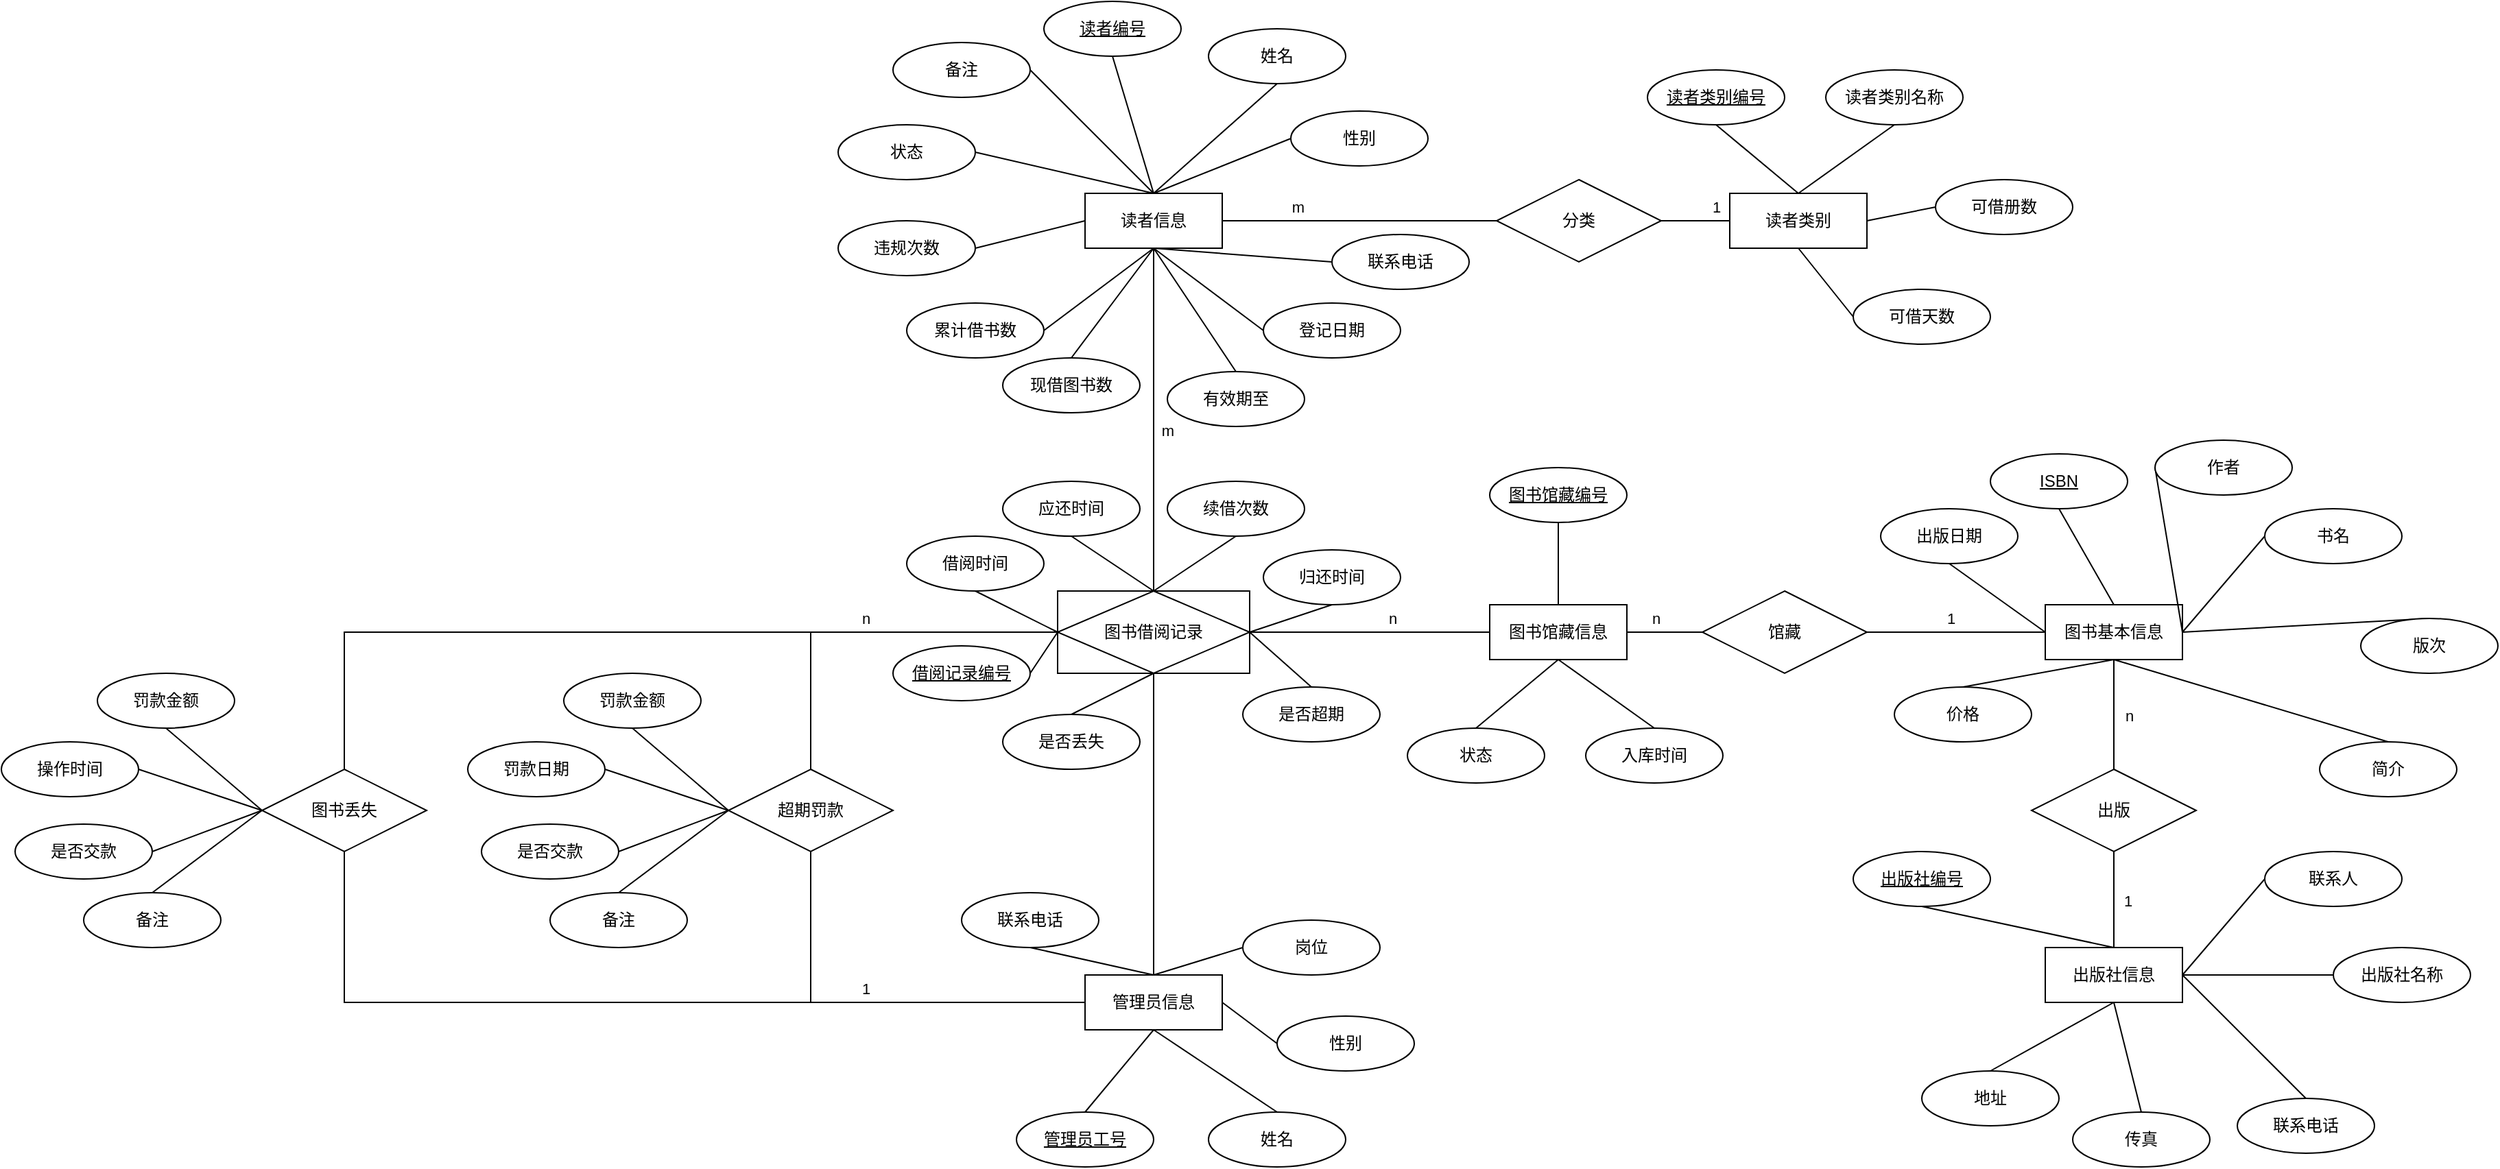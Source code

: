 <mxfile version="22.0.8" type="github">
  <diagram id="R2lEEEUBdFMjLlhIrx00" name="Page-1">
    <mxGraphModel dx="3081" dy="1190" grid="1" gridSize="10" guides="1" tooltips="1" connect="1" arrows="1" fold="1" page="1" pageScale="1" pageWidth="850" pageHeight="1100" math="0" shadow="0" extFonts="Permanent Marker^https://fonts.googleapis.com/css?family=Permanent+Marker">
      <root>
        <mxCell id="0" />
        <mxCell id="1" parent="0" />
        <mxCell id="UUBswNinvHV-n9F3zUPU-14" style="edgeStyle=orthogonalEdgeStyle;rounded=0;orthogonalLoop=1;jettySize=auto;html=1;exitX=0.5;exitY=1;exitDx=0;exitDy=0;entryX=0.5;entryY=0;entryDx=0;entryDy=0;endArrow=none;endFill=0;" parent="1" source="UUBswNinvHV-n9F3zUPU-1" target="_ayOVga4STQOzdCGKLwu-71" edge="1">
          <mxGeometry relative="1" as="geometry">
            <mxPoint x="360" y="380" as="targetPoint" />
          </mxGeometry>
        </mxCell>
        <mxCell id="LdCYIj-ge-eZn4DgKzoR-4" value="m" style="edgeLabel;html=1;align=center;verticalAlign=middle;resizable=0;points=[];" vertex="1" connectable="0" parent="UUBswNinvHV-n9F3zUPU-14">
          <mxGeometry x="0.064" relative="1" as="geometry">
            <mxPoint x="10" as="offset" />
          </mxGeometry>
        </mxCell>
        <mxCell id="UUBswNinvHV-n9F3zUPU-20" style="edgeStyle=orthogonalEdgeStyle;rounded=0;orthogonalLoop=1;jettySize=auto;html=1;exitX=1;exitY=0.5;exitDx=0;exitDy=0;entryX=0;entryY=0.5;entryDx=0;entryDy=0;endArrow=none;endFill=0;" parent="1" source="UUBswNinvHV-n9F3zUPU-1" target="UUBswNinvHV-n9F3zUPU-10" edge="1">
          <mxGeometry relative="1" as="geometry" />
        </mxCell>
        <mxCell id="v0DrafONalcWk9p2pyet-10" value="m" style="edgeLabel;html=1;align=center;verticalAlign=middle;resizable=0;points=[];" parent="UUBswNinvHV-n9F3zUPU-20" vertex="1" connectable="0">
          <mxGeometry x="-0.369" y="-1" relative="1" as="geometry">
            <mxPoint x="-8" y="-11" as="offset" />
          </mxGeometry>
        </mxCell>
        <mxCell id="UUBswNinvHV-n9F3zUPU-1" value="读者信息" style="whiteSpace=wrap;html=1;align=center;" parent="1" vertex="1">
          <mxGeometry x="310" y="270" width="100" height="40" as="geometry" />
        </mxCell>
        <mxCell id="UUBswNinvHV-n9F3zUPU-2" value="读者类别" style="whiteSpace=wrap;html=1;align=center;" parent="1" vertex="1">
          <mxGeometry x="780" y="270" width="100" height="40" as="geometry" />
        </mxCell>
        <mxCell id="UUBswNinvHV-n9F3zUPU-4" value="图书基本信息" style="whiteSpace=wrap;html=1;align=center;" parent="1" vertex="1">
          <mxGeometry x="1010" y="570" width="100" height="40" as="geometry" />
        </mxCell>
        <mxCell id="_ayOVga4STQOzdCGKLwu-93" style="edgeStyle=orthogonalEdgeStyle;rounded=0;orthogonalLoop=1;jettySize=auto;html=1;exitX=0;exitY=0.5;exitDx=0;exitDy=0;entryX=0.5;entryY=1;entryDx=0;entryDy=0;endArrow=none;endFill=0;" parent="1" source="UUBswNinvHV-n9F3zUPU-5" target="_ayOVga4STQOzdCGKLwu-83" edge="1">
          <mxGeometry relative="1" as="geometry" />
        </mxCell>
        <mxCell id="UUBswNinvHV-n9F3zUPU-5" value="管理员信息" style="whiteSpace=wrap;html=1;align=center;" parent="1" vertex="1">
          <mxGeometry x="310" y="840" width="100" height="40" as="geometry" />
        </mxCell>
        <mxCell id="UUBswNinvHV-n9F3zUPU-21" style="edgeStyle=orthogonalEdgeStyle;rounded=0;orthogonalLoop=1;jettySize=auto;html=1;exitX=1;exitY=0.5;exitDx=0;exitDy=0;entryX=0;entryY=0.5;entryDx=0;entryDy=0;endArrow=none;endFill=0;" parent="1" source="UUBswNinvHV-n9F3zUPU-10" target="UUBswNinvHV-n9F3zUPU-2" edge="1">
          <mxGeometry relative="1" as="geometry" />
        </mxCell>
        <mxCell id="v0DrafONalcWk9p2pyet-9" value="1" style="edgeLabel;html=1;align=center;verticalAlign=middle;resizable=0;points=[];" parent="UUBswNinvHV-n9F3zUPU-21" vertex="1" connectable="0">
          <mxGeometry x="-0.152" y="-2" relative="1" as="geometry">
            <mxPoint x="19" y="-12" as="offset" />
          </mxGeometry>
        </mxCell>
        <mxCell id="UUBswNinvHV-n9F3zUPU-10" value="分类" style="shape=rhombus;perimeter=rhombusPerimeter;whiteSpace=wrap;html=1;align=center;" parent="1" vertex="1">
          <mxGeometry x="610" y="260" width="120" height="60" as="geometry" />
        </mxCell>
        <mxCell id="_ayOVga4STQOzdCGKLwu-78" style="edgeStyle=orthogonalEdgeStyle;rounded=0;orthogonalLoop=1;jettySize=auto;html=1;exitX=0.5;exitY=1;exitDx=0;exitDy=0;entryX=0;entryY=0.5;entryDx=0;entryDy=0;endArrow=none;endFill=0;" parent="1" source="UUBswNinvHV-n9F3zUPU-11" target="UUBswNinvHV-n9F3zUPU-5" edge="1">
          <mxGeometry relative="1" as="geometry" />
        </mxCell>
        <mxCell id="LdCYIj-ge-eZn4DgKzoR-1" value="1" style="edgeLabel;html=1;align=center;verticalAlign=middle;resizable=0;points=[];" vertex="1" connectable="0" parent="_ayOVga4STQOzdCGKLwu-78">
          <mxGeometry x="0.901" y="2" relative="1" as="geometry">
            <mxPoint x="-145" y="-8" as="offset" />
          </mxGeometry>
        </mxCell>
        <mxCell id="UUBswNinvHV-n9F3zUPU-11" value="超期罚款" style="shape=rhombus;perimeter=rhombusPerimeter;whiteSpace=wrap;html=1;align=center;" parent="1" vertex="1">
          <mxGeometry x="50" y="690" width="120" height="60" as="geometry" />
        </mxCell>
        <mxCell id="v0DrafONalcWk9p2pyet-30" style="rounded=0;orthogonalLoop=1;jettySize=auto;html=1;exitX=0.5;exitY=1;exitDx=0;exitDy=0;entryX=0.5;entryY=0;entryDx=0;entryDy=0;endArrow=none;endFill=0;" parent="1" source="v0DrafONalcWk9p2pyet-1" target="UUBswNinvHV-n9F3zUPU-1" edge="1">
          <mxGeometry relative="1" as="geometry" />
        </mxCell>
        <mxCell id="v0DrafONalcWk9p2pyet-1" value="读者编号" style="ellipse;whiteSpace=wrap;html=1;align=center;fontStyle=4;" parent="1" vertex="1">
          <mxGeometry x="280" y="130" width="100" height="40" as="geometry" />
        </mxCell>
        <mxCell id="v0DrafONalcWk9p2pyet-32" style="rounded=0;orthogonalLoop=1;jettySize=auto;html=1;exitX=0.5;exitY=1;exitDx=0;exitDy=0;entryX=0.5;entryY=0;entryDx=0;entryDy=0;endArrow=none;endFill=0;" parent="1" source="v0DrafONalcWk9p2pyet-2" target="UUBswNinvHV-n9F3zUPU-2" edge="1">
          <mxGeometry relative="1" as="geometry" />
        </mxCell>
        <mxCell id="v0DrafONalcWk9p2pyet-2" value="读者类别编号" style="ellipse;whiteSpace=wrap;html=1;align=center;fontStyle=4;" parent="1" vertex="1">
          <mxGeometry x="720" y="180" width="100" height="40" as="geometry" />
        </mxCell>
        <mxCell id="v0DrafONalcWk9p2pyet-48" style="rounded=0;orthogonalLoop=1;jettySize=auto;html=1;exitX=0.5;exitY=0;exitDx=0;exitDy=0;endArrow=none;endFill=0;" parent="1" source="v0DrafONalcWk9p2pyet-3" edge="1">
          <mxGeometry relative="1" as="geometry">
            <mxPoint x="360" y="880" as="targetPoint" />
          </mxGeometry>
        </mxCell>
        <mxCell id="v0DrafONalcWk9p2pyet-3" value="管理员工号" style="ellipse;whiteSpace=wrap;html=1;align=center;fontStyle=4;" parent="1" vertex="1">
          <mxGeometry x="260" y="940" width="100" height="40" as="geometry" />
        </mxCell>
        <mxCell id="v0DrafONalcWk9p2pyet-35" style="rounded=0;orthogonalLoop=1;jettySize=auto;html=1;exitX=0.5;exitY=1;exitDx=0;exitDy=0;entryX=0.5;entryY=0;entryDx=0;entryDy=0;endArrow=none;endFill=0;" parent="1" source="v0DrafONalcWk9p2pyet-4" target="UUBswNinvHV-n9F3zUPU-4" edge="1">
          <mxGeometry relative="1" as="geometry" />
        </mxCell>
        <mxCell id="v0DrafONalcWk9p2pyet-4" value="ISBN" style="ellipse;whiteSpace=wrap;html=1;align=center;fontStyle=4;" parent="1" vertex="1">
          <mxGeometry x="970.0" y="460" width="100" height="40" as="geometry" />
        </mxCell>
        <mxCell id="_ayOVga4STQOzdCGKLwu-99" style="rounded=0;orthogonalLoop=1;jettySize=auto;html=1;exitX=1;exitY=0.5;exitDx=0;exitDy=0;entryX=0;entryY=0.5;entryDx=0;entryDy=0;endArrow=none;endFill=0;" parent="1" source="v0DrafONalcWk9p2pyet-6" target="_ayOVga4STQOzdCGKLwu-71" edge="1">
          <mxGeometry relative="1" as="geometry" />
        </mxCell>
        <mxCell id="v0DrafONalcWk9p2pyet-6" value="借阅记录编号" style="ellipse;whiteSpace=wrap;html=1;align=center;fontStyle=4;" parent="1" vertex="1">
          <mxGeometry x="170" y="600" width="100" height="40" as="geometry" />
        </mxCell>
        <mxCell id="v0DrafONalcWk9p2pyet-31" style="rounded=0;orthogonalLoop=1;jettySize=auto;html=1;exitX=0.5;exitY=1;exitDx=0;exitDy=0;endArrow=none;endFill=0;" parent="1" source="v0DrafONalcWk9p2pyet-11" edge="1">
          <mxGeometry relative="1" as="geometry">
            <mxPoint x="360" y="270" as="targetPoint" />
          </mxGeometry>
        </mxCell>
        <mxCell id="v0DrafONalcWk9p2pyet-11" value="姓名" style="ellipse;whiteSpace=wrap;html=1;align=center;" parent="1" vertex="1">
          <mxGeometry x="400" y="150" width="100" height="40" as="geometry" />
        </mxCell>
        <mxCell id="v0DrafONalcWk9p2pyet-33" style="rounded=0;orthogonalLoop=1;jettySize=auto;html=1;exitX=0.5;exitY=1;exitDx=0;exitDy=0;endArrow=none;endFill=0;" parent="1" source="v0DrafONalcWk9p2pyet-12" edge="1">
          <mxGeometry relative="1" as="geometry">
            <mxPoint x="830" y="270" as="targetPoint" />
          </mxGeometry>
        </mxCell>
        <mxCell id="v0DrafONalcWk9p2pyet-12" value="读者类别名称" style="ellipse;whiteSpace=wrap;html=1;align=center;" parent="1" vertex="1">
          <mxGeometry x="850" y="180" width="100" height="40" as="geometry" />
        </mxCell>
        <mxCell id="v0DrafONalcWk9p2pyet-34" style="rounded=0;orthogonalLoop=1;jettySize=auto;html=1;exitX=0;exitY=0.5;exitDx=0;exitDy=0;entryX=0.5;entryY=1;entryDx=0;entryDy=0;endArrow=none;endFill=0;" parent="1" source="v0DrafONalcWk9p2pyet-13" target="UUBswNinvHV-n9F3zUPU-2" edge="1">
          <mxGeometry relative="1" as="geometry" />
        </mxCell>
        <mxCell id="v0DrafONalcWk9p2pyet-13" value="可借天数" style="ellipse;whiteSpace=wrap;html=1;align=center;" parent="1" vertex="1">
          <mxGeometry x="870" y="340" width="100" height="40" as="geometry" />
        </mxCell>
        <mxCell id="v0DrafONalcWk9p2pyet-47" style="rounded=0;orthogonalLoop=1;jettySize=auto;html=1;exitX=0.5;exitY=0;exitDx=0;exitDy=0;entryX=0.5;entryY=1;entryDx=0;entryDy=0;endArrow=none;endFill=0;" parent="1" source="v0DrafONalcWk9p2pyet-14" target="UUBswNinvHV-n9F3zUPU-5" edge="1">
          <mxGeometry relative="1" as="geometry" />
        </mxCell>
        <mxCell id="v0DrafONalcWk9p2pyet-14" value="姓名" style="ellipse;whiteSpace=wrap;html=1;align=center;" parent="1" vertex="1">
          <mxGeometry x="400" y="940" width="100" height="40" as="geometry" />
        </mxCell>
        <mxCell id="v0DrafONalcWk9p2pyet-36" style="rounded=0;orthogonalLoop=1;jettySize=auto;html=1;exitX=0;exitY=0.5;exitDx=0;exitDy=0;entryX=1;entryY=0.5;entryDx=0;entryDy=0;endArrow=none;endFill=0;" parent="1" source="v0DrafONalcWk9p2pyet-15" target="UUBswNinvHV-n9F3zUPU-4" edge="1">
          <mxGeometry relative="1" as="geometry" />
        </mxCell>
        <mxCell id="v0DrafONalcWk9p2pyet-15" value="作者" style="ellipse;whiteSpace=wrap;html=1;align=center;" parent="1" vertex="1">
          <mxGeometry x="1090" y="450" width="100" height="40" as="geometry" />
        </mxCell>
        <mxCell id="v0DrafONalcWk9p2pyet-37" style="rounded=0;orthogonalLoop=1;jettySize=auto;html=1;exitX=0;exitY=0.5;exitDx=0;exitDy=0;endArrow=none;endFill=0;" parent="1" source="v0DrafONalcWk9p2pyet-16" edge="1">
          <mxGeometry relative="1" as="geometry">
            <mxPoint x="1110" y="590" as="targetPoint" />
          </mxGeometry>
        </mxCell>
        <mxCell id="v0DrafONalcWk9p2pyet-16" value="书名" style="ellipse;whiteSpace=wrap;html=1;align=center;" parent="1" vertex="1">
          <mxGeometry x="1170" y="500" width="100" height="40" as="geometry" />
        </mxCell>
        <mxCell id="v0DrafONalcWk9p2pyet-38" style="rounded=0;orthogonalLoop=1;jettySize=auto;html=1;exitX=0.5;exitY=0;exitDx=0;exitDy=0;endArrow=none;endFill=0;" parent="1" source="v0DrafONalcWk9p2pyet-17" edge="1">
          <mxGeometry relative="1" as="geometry">
            <mxPoint x="1110" y="590" as="targetPoint" />
          </mxGeometry>
        </mxCell>
        <mxCell id="v0DrafONalcWk9p2pyet-17" value="版次" style="ellipse;whiteSpace=wrap;html=1;align=center;" parent="1" vertex="1">
          <mxGeometry x="1240" y="580" width="100" height="40" as="geometry" />
        </mxCell>
        <mxCell id="v0DrafONalcWk9p2pyet-39" style="rounded=0;orthogonalLoop=1;jettySize=auto;html=1;exitX=0.5;exitY=0;exitDx=0;exitDy=0;entryX=0.5;entryY=1;entryDx=0;entryDy=0;endArrow=none;endFill=0;" parent="1" source="v0DrafONalcWk9p2pyet-18" target="UUBswNinvHV-n9F3zUPU-4" edge="1">
          <mxGeometry relative="1" as="geometry" />
        </mxCell>
        <mxCell id="v0DrafONalcWk9p2pyet-18" value="简介" style="ellipse;whiteSpace=wrap;html=1;align=center;" parent="1" vertex="1">
          <mxGeometry x="1210" y="670" width="100" height="40" as="geometry" />
        </mxCell>
        <mxCell id="v0DrafONalcWk9p2pyet-40" style="rounded=0;orthogonalLoop=1;jettySize=auto;html=1;exitX=0.5;exitY=0;exitDx=0;exitDy=0;endArrow=none;endFill=0;" parent="1" source="v0DrafONalcWk9p2pyet-19" edge="1">
          <mxGeometry relative="1" as="geometry">
            <mxPoint x="1060" y="610" as="targetPoint" />
          </mxGeometry>
        </mxCell>
        <mxCell id="v0DrafONalcWk9p2pyet-19" value="价格" style="ellipse;whiteSpace=wrap;html=1;align=center;" parent="1" vertex="1">
          <mxGeometry x="900" y="630" width="100" height="40" as="geometry" />
        </mxCell>
        <mxCell id="_ayOVga4STQOzdCGKLwu-100" style="rounded=0;orthogonalLoop=1;jettySize=auto;html=1;exitX=0.5;exitY=1;exitDx=0;exitDy=0;endArrow=none;endFill=0;" parent="1" source="v0DrafONalcWk9p2pyet-22" edge="1">
          <mxGeometry relative="1" as="geometry">
            <mxPoint x="290" y="590" as="targetPoint" />
          </mxGeometry>
        </mxCell>
        <mxCell id="v0DrafONalcWk9p2pyet-22" value="借阅时间" style="ellipse;whiteSpace=wrap;html=1;align=center;" parent="1" vertex="1">
          <mxGeometry x="180" y="520" width="100" height="40" as="geometry" />
        </mxCell>
        <mxCell id="_ayOVga4STQOzdCGKLwu-94" style="rounded=0;orthogonalLoop=1;jettySize=auto;html=1;exitX=0.5;exitY=1;exitDx=0;exitDy=0;entryX=0.5;entryY=0;entryDx=0;entryDy=0;endArrow=none;endFill=0;" parent="1" source="v0DrafONalcWk9p2pyet-23" target="_ayOVga4STQOzdCGKLwu-71" edge="1">
          <mxGeometry relative="1" as="geometry" />
        </mxCell>
        <mxCell id="v0DrafONalcWk9p2pyet-23" value="应还时间" style="ellipse;whiteSpace=wrap;html=1;align=center;" parent="1" vertex="1">
          <mxGeometry x="250" y="480" width="100" height="40" as="geometry" />
        </mxCell>
        <mxCell id="_ayOVga4STQOzdCGKLwu-96" style="rounded=0;orthogonalLoop=1;jettySize=auto;html=1;exitX=0.5;exitY=1;exitDx=0;exitDy=0;entryX=1;entryY=0.5;entryDx=0;entryDy=0;endArrow=none;endFill=0;" parent="1" source="v0DrafONalcWk9p2pyet-24" target="_ayOVga4STQOzdCGKLwu-71" edge="1">
          <mxGeometry relative="1" as="geometry" />
        </mxCell>
        <mxCell id="v0DrafONalcWk9p2pyet-24" value="归还时间" style="ellipse;whiteSpace=wrap;html=1;align=center;" parent="1" vertex="1">
          <mxGeometry x="440" y="530" width="100" height="40" as="geometry" />
        </mxCell>
        <mxCell id="v0DrafONalcWk9p2pyet-54" style="rounded=0;orthogonalLoop=1;jettySize=auto;html=1;exitX=1;exitY=0.5;exitDx=0;exitDy=0;endArrow=none;endFill=0;entryX=0;entryY=0.5;entryDx=0;entryDy=0;" parent="1" source="v0DrafONalcWk9p2pyet-27" target="UUBswNinvHV-n9F3zUPU-11" edge="1">
          <mxGeometry relative="1" as="geometry">
            <mxPoint x="-70" y="590" as="targetPoint" />
          </mxGeometry>
        </mxCell>
        <mxCell id="v0DrafONalcWk9p2pyet-27" value="罚款日期" style="ellipse;whiteSpace=wrap;html=1;align=center;" parent="1" vertex="1">
          <mxGeometry x="-140" y="670" width="100" height="40" as="geometry" />
        </mxCell>
        <mxCell id="v0DrafONalcWk9p2pyet-53" style="rounded=0;orthogonalLoop=1;jettySize=auto;html=1;exitX=0.5;exitY=1;exitDx=0;exitDy=0;endArrow=none;endFill=0;entryX=0;entryY=0.5;entryDx=0;entryDy=0;" parent="1" source="v0DrafONalcWk9p2pyet-28" target="UUBswNinvHV-n9F3zUPU-11" edge="1">
          <mxGeometry relative="1" as="geometry">
            <mxPoint x="-70" y="590" as="targetPoint" />
          </mxGeometry>
        </mxCell>
        <mxCell id="v0DrafONalcWk9p2pyet-28" value="罚款金额" style="ellipse;whiteSpace=wrap;html=1;align=center;" parent="1" vertex="1">
          <mxGeometry x="-70" y="620" width="100" height="40" as="geometry" />
        </mxCell>
        <mxCell id="_ayOVga4STQOzdCGKLwu-2" style="rounded=0;orthogonalLoop=1;jettySize=auto;html=1;exitX=0;exitY=0.5;exitDx=0;exitDy=0;entryX=1;entryY=0.5;entryDx=0;entryDy=0;endArrow=none;endFill=0;" parent="1" source="_ayOVga4STQOzdCGKLwu-1" target="UUBswNinvHV-n9F3zUPU-2" edge="1">
          <mxGeometry relative="1" as="geometry" />
        </mxCell>
        <mxCell id="_ayOVga4STQOzdCGKLwu-1" value="可借册数" style="ellipse;whiteSpace=wrap;html=1;align=center;" parent="1" vertex="1">
          <mxGeometry x="930" y="260" width="100" height="40" as="geometry" />
        </mxCell>
        <mxCell id="_ayOVga4STQOzdCGKLwu-12" style="rounded=0;orthogonalLoop=1;jettySize=auto;html=1;exitX=0;exitY=0.5;exitDx=0;exitDy=0;entryX=0.5;entryY=0;entryDx=0;entryDy=0;endArrow=none;endFill=0;" parent="1" source="_ayOVga4STQOzdCGKLwu-3" target="UUBswNinvHV-n9F3zUPU-1" edge="1">
          <mxGeometry relative="1" as="geometry" />
        </mxCell>
        <mxCell id="_ayOVga4STQOzdCGKLwu-3" value="性别" style="ellipse;whiteSpace=wrap;html=1;align=center;" parent="1" vertex="1">
          <mxGeometry x="460" y="210" width="100" height="40" as="geometry" />
        </mxCell>
        <mxCell id="_ayOVga4STQOzdCGKLwu-13" style="rounded=0;orthogonalLoop=1;jettySize=auto;html=1;exitX=0;exitY=0.5;exitDx=0;exitDy=0;entryX=0.5;entryY=1;entryDx=0;entryDy=0;endArrow=none;endFill=0;" parent="1" source="_ayOVga4STQOzdCGKLwu-4" target="UUBswNinvHV-n9F3zUPU-1" edge="1">
          <mxGeometry relative="1" as="geometry" />
        </mxCell>
        <mxCell id="_ayOVga4STQOzdCGKLwu-4" value="联系电话" style="ellipse;whiteSpace=wrap;html=1;align=center;" parent="1" vertex="1">
          <mxGeometry x="490" y="300" width="100" height="40" as="geometry" />
        </mxCell>
        <mxCell id="_ayOVga4STQOzdCGKLwu-14" style="rounded=0;orthogonalLoop=1;jettySize=auto;html=1;exitX=0;exitY=0.5;exitDx=0;exitDy=0;endArrow=none;endFill=0;" parent="1" source="_ayOVga4STQOzdCGKLwu-5" edge="1">
          <mxGeometry relative="1" as="geometry">
            <mxPoint x="360" y="310" as="targetPoint" />
          </mxGeometry>
        </mxCell>
        <mxCell id="_ayOVga4STQOzdCGKLwu-5" value="登记日期" style="ellipse;whiteSpace=wrap;html=1;align=center;" parent="1" vertex="1">
          <mxGeometry x="440" y="350" width="100" height="40" as="geometry" />
        </mxCell>
        <mxCell id="_ayOVga4STQOzdCGKLwu-15" style="rounded=0;orthogonalLoop=1;jettySize=auto;html=1;exitX=0.5;exitY=0;exitDx=0;exitDy=0;endArrow=none;endFill=0;" parent="1" source="_ayOVga4STQOzdCGKLwu-6" edge="1">
          <mxGeometry relative="1" as="geometry">
            <mxPoint x="360" y="310" as="targetPoint" />
          </mxGeometry>
        </mxCell>
        <mxCell id="_ayOVga4STQOzdCGKLwu-6" value="有效期至" style="ellipse;whiteSpace=wrap;html=1;align=center;" parent="1" vertex="1">
          <mxGeometry x="370" y="400" width="100" height="40" as="geometry" />
        </mxCell>
        <mxCell id="_ayOVga4STQOzdCGKLwu-16" style="rounded=0;orthogonalLoop=1;jettySize=auto;html=1;exitX=0.5;exitY=0;exitDx=0;exitDy=0;endArrow=none;endFill=0;" parent="1" source="_ayOVga4STQOzdCGKLwu-7" edge="1">
          <mxGeometry relative="1" as="geometry">
            <mxPoint x="360" y="310" as="targetPoint" />
          </mxGeometry>
        </mxCell>
        <mxCell id="_ayOVga4STQOzdCGKLwu-7" value="现借图书数" style="ellipse;whiteSpace=wrap;html=1;align=center;" parent="1" vertex="1">
          <mxGeometry x="250" y="390" width="100" height="40" as="geometry" />
        </mxCell>
        <mxCell id="_ayOVga4STQOzdCGKLwu-17" style="rounded=0;orthogonalLoop=1;jettySize=auto;html=1;exitX=1;exitY=0.5;exitDx=0;exitDy=0;entryX=0.5;entryY=1;entryDx=0;entryDy=0;endArrow=none;endFill=0;" parent="1" source="_ayOVga4STQOzdCGKLwu-8" target="UUBswNinvHV-n9F3zUPU-1" edge="1">
          <mxGeometry relative="1" as="geometry" />
        </mxCell>
        <mxCell id="_ayOVga4STQOzdCGKLwu-8" value="累计借书数" style="ellipse;whiteSpace=wrap;html=1;align=center;" parent="1" vertex="1">
          <mxGeometry x="180" y="350" width="100" height="40" as="geometry" />
        </mxCell>
        <mxCell id="_ayOVga4STQOzdCGKLwu-18" style="rounded=0;orthogonalLoop=1;jettySize=auto;html=1;exitX=1;exitY=0.5;exitDx=0;exitDy=0;endArrow=none;endFill=0;entryX=0;entryY=0.5;entryDx=0;entryDy=0;" parent="1" source="_ayOVga4STQOzdCGKLwu-9" target="UUBswNinvHV-n9F3zUPU-1" edge="1">
          <mxGeometry relative="1" as="geometry">
            <mxPoint x="360" y="310" as="targetPoint" />
          </mxGeometry>
        </mxCell>
        <mxCell id="_ayOVga4STQOzdCGKLwu-9" value="违规次数" style="ellipse;whiteSpace=wrap;html=1;align=center;" parent="1" vertex="1">
          <mxGeometry x="130" y="290" width="100" height="40" as="geometry" />
        </mxCell>
        <mxCell id="_ayOVga4STQOzdCGKLwu-19" style="rounded=0;orthogonalLoop=1;jettySize=auto;html=1;exitX=1;exitY=0.5;exitDx=0;exitDy=0;endArrow=none;endFill=0;" parent="1" source="_ayOVga4STQOzdCGKLwu-10" edge="1">
          <mxGeometry relative="1" as="geometry">
            <mxPoint x="360" y="270" as="targetPoint" />
          </mxGeometry>
        </mxCell>
        <mxCell id="_ayOVga4STQOzdCGKLwu-10" value="状态" style="ellipse;whiteSpace=wrap;html=1;align=center;" parent="1" vertex="1">
          <mxGeometry x="130" y="220" width="100" height="40" as="geometry" />
        </mxCell>
        <mxCell id="_ayOVga4STQOzdCGKLwu-20" style="rounded=0;orthogonalLoop=1;jettySize=auto;html=1;exitX=1;exitY=0.5;exitDx=0;exitDy=0;endArrow=none;endFill=0;" parent="1" source="_ayOVga4STQOzdCGKLwu-11" edge="1">
          <mxGeometry relative="1" as="geometry">
            <mxPoint x="360" y="270" as="targetPoint" />
          </mxGeometry>
        </mxCell>
        <mxCell id="_ayOVga4STQOzdCGKLwu-11" value="备注" style="ellipse;whiteSpace=wrap;html=1;align=center;" parent="1" vertex="1">
          <mxGeometry x="170" y="160" width="100" height="40" as="geometry" />
        </mxCell>
        <mxCell id="_ayOVga4STQOzdCGKLwu-22" style="rounded=0;orthogonalLoop=1;jettySize=auto;html=1;exitX=0.5;exitY=1;exitDx=0;exitDy=0;entryX=0;entryY=0.5;entryDx=0;entryDy=0;endArrow=none;endFill=0;" parent="1" source="_ayOVga4STQOzdCGKLwu-21" target="UUBswNinvHV-n9F3zUPU-4" edge="1">
          <mxGeometry relative="1" as="geometry" />
        </mxCell>
        <mxCell id="_ayOVga4STQOzdCGKLwu-21" value="出版日期" style="ellipse;whiteSpace=wrap;html=1;align=center;" parent="1" vertex="1">
          <mxGeometry x="890" y="500" width="100" height="40" as="geometry" />
        </mxCell>
        <mxCell id="_ayOVga4STQOzdCGKLwu-63" style="edgeStyle=orthogonalEdgeStyle;rounded=0;orthogonalLoop=1;jettySize=auto;html=1;exitX=1;exitY=0.5;exitDx=0;exitDy=0;entryX=0;entryY=0.5;entryDx=0;entryDy=0;endArrow=none;endFill=0;" parent="1" source="_ayOVga4STQOzdCGKLwu-23" target="_ayOVga4STQOzdCGKLwu-62" edge="1">
          <mxGeometry relative="1" as="geometry" />
        </mxCell>
        <mxCell id="LdCYIj-ge-eZn4DgKzoR-11" value="n" style="edgeLabel;html=1;align=center;verticalAlign=middle;resizable=0;points=[];" vertex="1" connectable="0" parent="_ayOVga4STQOzdCGKLwu-63">
          <mxGeometry x="0.098" y="2" relative="1" as="geometry">
            <mxPoint x="-9" y="-8" as="offset" />
          </mxGeometry>
        </mxCell>
        <mxCell id="_ayOVga4STQOzdCGKLwu-23" value="图书馆藏信息" style="whiteSpace=wrap;html=1;align=center;" parent="1" vertex="1">
          <mxGeometry x="605" y="570" width="100" height="40" as="geometry" />
        </mxCell>
        <mxCell id="_ayOVga4STQOzdCGKLwu-24" style="rounded=0;orthogonalLoop=1;jettySize=auto;html=1;exitX=0.5;exitY=1;exitDx=0;exitDy=0;entryX=0.5;entryY=0;entryDx=0;entryDy=0;endArrow=none;endFill=0;" parent="1" source="_ayOVga4STQOzdCGKLwu-25" target="_ayOVga4STQOzdCGKLwu-23" edge="1">
          <mxGeometry relative="1" as="geometry" />
        </mxCell>
        <mxCell id="_ayOVga4STQOzdCGKLwu-25" value="图书馆藏编号" style="ellipse;whiteSpace=wrap;html=1;align=center;fontStyle=4;" parent="1" vertex="1">
          <mxGeometry x="605" y="470" width="100" height="40" as="geometry" />
        </mxCell>
        <mxCell id="_ayOVga4STQOzdCGKLwu-32" style="rounded=0;orthogonalLoop=1;jettySize=auto;html=1;exitX=0.5;exitY=0;exitDx=0;exitDy=0;entryX=0.5;entryY=1;entryDx=0;entryDy=0;endArrow=none;endFill=0;" parent="1" source="_ayOVga4STQOzdCGKLwu-33" target="_ayOVga4STQOzdCGKLwu-23" edge="1">
          <mxGeometry relative="1" as="geometry" />
        </mxCell>
        <mxCell id="_ayOVga4STQOzdCGKLwu-33" value="入库时间" style="ellipse;whiteSpace=wrap;html=1;align=center;" parent="1" vertex="1">
          <mxGeometry x="675" y="660" width="100" height="40" as="geometry" />
        </mxCell>
        <mxCell id="_ayOVga4STQOzdCGKLwu-34" style="rounded=0;orthogonalLoop=1;jettySize=auto;html=1;exitX=0.5;exitY=0;exitDx=0;exitDy=0;endArrow=none;endFill=0;" parent="1" source="_ayOVga4STQOzdCGKLwu-35" edge="1">
          <mxGeometry relative="1" as="geometry">
            <mxPoint x="655" y="610" as="targetPoint" />
          </mxGeometry>
        </mxCell>
        <mxCell id="_ayOVga4STQOzdCGKLwu-35" value="状态" style="ellipse;whiteSpace=wrap;html=1;align=center;" parent="1" vertex="1">
          <mxGeometry x="545" y="660" width="100" height="40" as="geometry" />
        </mxCell>
        <mxCell id="_ayOVga4STQOzdCGKLwu-41" value="出版社信息" style="whiteSpace=wrap;html=1;align=center;" parent="1" vertex="1">
          <mxGeometry x="1010" y="820" width="100" height="40" as="geometry" />
        </mxCell>
        <mxCell id="_ayOVga4STQOzdCGKLwu-42" style="rounded=0;orthogonalLoop=1;jettySize=auto;html=1;exitX=0.5;exitY=1;exitDx=0;exitDy=0;entryX=0.5;entryY=0;entryDx=0;entryDy=0;endArrow=none;endFill=0;" parent="1" source="_ayOVga4STQOzdCGKLwu-43" target="_ayOVga4STQOzdCGKLwu-41" edge="1">
          <mxGeometry relative="1" as="geometry" />
        </mxCell>
        <mxCell id="_ayOVga4STQOzdCGKLwu-43" value="出版社编号" style="ellipse;whiteSpace=wrap;html=1;align=center;fontStyle=4;" parent="1" vertex="1">
          <mxGeometry x="870" y="750" width="100" height="40" as="geometry" />
        </mxCell>
        <mxCell id="_ayOVga4STQOzdCGKLwu-44" style="rounded=0;orthogonalLoop=1;jettySize=auto;html=1;exitX=0;exitY=0.5;exitDx=0;exitDy=0;entryX=1;entryY=0.5;entryDx=0;entryDy=0;endArrow=none;endFill=0;" parent="1" source="_ayOVga4STQOzdCGKLwu-45" target="_ayOVga4STQOzdCGKLwu-41" edge="1">
          <mxGeometry relative="1" as="geometry" />
        </mxCell>
        <mxCell id="_ayOVga4STQOzdCGKLwu-45" value="出版社名称" style="ellipse;whiteSpace=wrap;html=1;align=center;" parent="1" vertex="1">
          <mxGeometry x="1220" y="820" width="100" height="40" as="geometry" />
        </mxCell>
        <mxCell id="_ayOVga4STQOzdCGKLwu-46" style="rounded=0;orthogonalLoop=1;jettySize=auto;html=1;exitX=0;exitY=0.5;exitDx=0;exitDy=0;endArrow=none;endFill=0;" parent="1" source="_ayOVga4STQOzdCGKLwu-47" edge="1">
          <mxGeometry relative="1" as="geometry">
            <mxPoint x="1110" y="840" as="targetPoint" />
          </mxGeometry>
        </mxCell>
        <mxCell id="_ayOVga4STQOzdCGKLwu-47" value="联系人" style="ellipse;whiteSpace=wrap;html=1;align=center;" parent="1" vertex="1">
          <mxGeometry x="1170" y="750" width="100" height="40" as="geometry" />
        </mxCell>
        <mxCell id="_ayOVga4STQOzdCGKLwu-48" style="rounded=0;orthogonalLoop=1;jettySize=auto;html=1;exitX=0.5;exitY=0;exitDx=0;exitDy=0;endArrow=none;endFill=0;" parent="1" source="_ayOVga4STQOzdCGKLwu-49" edge="1">
          <mxGeometry relative="1" as="geometry">
            <mxPoint x="1110" y="840" as="targetPoint" />
          </mxGeometry>
        </mxCell>
        <mxCell id="_ayOVga4STQOzdCGKLwu-49" value="联系电话" style="ellipse;whiteSpace=wrap;html=1;align=center;" parent="1" vertex="1">
          <mxGeometry x="1150" y="930" width="100" height="40" as="geometry" />
        </mxCell>
        <mxCell id="_ayOVga4STQOzdCGKLwu-50" style="rounded=0;orthogonalLoop=1;jettySize=auto;html=1;exitX=0.5;exitY=0;exitDx=0;exitDy=0;entryX=0.5;entryY=1;entryDx=0;entryDy=0;endArrow=none;endFill=0;" parent="1" source="_ayOVga4STQOzdCGKLwu-51" target="_ayOVga4STQOzdCGKLwu-41" edge="1">
          <mxGeometry relative="1" as="geometry" />
        </mxCell>
        <mxCell id="_ayOVga4STQOzdCGKLwu-51" value="传真" style="ellipse;whiteSpace=wrap;html=1;align=center;" parent="1" vertex="1">
          <mxGeometry x="1030" y="940" width="100" height="40" as="geometry" />
        </mxCell>
        <mxCell id="_ayOVga4STQOzdCGKLwu-52" style="rounded=0;orthogonalLoop=1;jettySize=auto;html=1;exitX=0.5;exitY=0;exitDx=0;exitDy=0;endArrow=none;endFill=0;" parent="1" source="_ayOVga4STQOzdCGKLwu-53" edge="1">
          <mxGeometry relative="1" as="geometry">
            <mxPoint x="1060" y="860" as="targetPoint" />
          </mxGeometry>
        </mxCell>
        <mxCell id="_ayOVga4STQOzdCGKLwu-53" value="地址" style="ellipse;whiteSpace=wrap;html=1;align=center;" parent="1" vertex="1">
          <mxGeometry x="920" y="910" width="100" height="40" as="geometry" />
        </mxCell>
        <mxCell id="_ayOVga4STQOzdCGKLwu-59" style="edgeStyle=orthogonalEdgeStyle;rounded=0;orthogonalLoop=1;jettySize=auto;html=1;exitX=0.5;exitY=0;exitDx=0;exitDy=0;endArrow=none;endFill=0;" parent="1" source="_ayOVga4STQOzdCGKLwu-58" edge="1">
          <mxGeometry relative="1" as="geometry">
            <mxPoint x="1060" y="610" as="targetPoint" />
          </mxGeometry>
        </mxCell>
        <mxCell id="LdCYIj-ge-eZn4DgKzoR-9" value="n" style="edgeLabel;html=1;align=center;verticalAlign=middle;resizable=0;points=[];" vertex="1" connectable="0" parent="_ayOVga4STQOzdCGKLwu-59">
          <mxGeometry x="0.038" y="-1" relative="1" as="geometry">
            <mxPoint x="9" y="2" as="offset" />
          </mxGeometry>
        </mxCell>
        <mxCell id="_ayOVga4STQOzdCGKLwu-60" style="edgeStyle=orthogonalEdgeStyle;rounded=0;orthogonalLoop=1;jettySize=auto;html=1;exitX=0.5;exitY=1;exitDx=0;exitDy=0;entryX=0.5;entryY=0;entryDx=0;entryDy=0;endArrow=none;endFill=0;" parent="1" source="_ayOVga4STQOzdCGKLwu-58" target="_ayOVga4STQOzdCGKLwu-41" edge="1">
          <mxGeometry relative="1" as="geometry" />
        </mxCell>
        <mxCell id="LdCYIj-ge-eZn4DgKzoR-8" value="1" style="edgeLabel;html=1;align=center;verticalAlign=middle;resizable=0;points=[];" vertex="1" connectable="0" parent="_ayOVga4STQOzdCGKLwu-60">
          <mxGeometry x="0.034" y="1" relative="1" as="geometry">
            <mxPoint x="9" as="offset" />
          </mxGeometry>
        </mxCell>
        <mxCell id="_ayOVga4STQOzdCGKLwu-58" value="出版" style="shape=rhombus;perimeter=rhombusPerimeter;whiteSpace=wrap;html=1;align=center;" parent="1" vertex="1">
          <mxGeometry x="1000" y="690" width="120" height="60" as="geometry" />
        </mxCell>
        <mxCell id="_ayOVga4STQOzdCGKLwu-64" style="edgeStyle=orthogonalEdgeStyle;rounded=0;orthogonalLoop=1;jettySize=auto;html=1;exitX=1;exitY=0.5;exitDx=0;exitDy=0;entryX=0;entryY=0.5;entryDx=0;entryDy=0;endArrow=none;endFill=0;" parent="1" source="_ayOVga4STQOzdCGKLwu-62" target="UUBswNinvHV-n9F3zUPU-4" edge="1">
          <mxGeometry relative="1" as="geometry" />
        </mxCell>
        <mxCell id="LdCYIj-ge-eZn4DgKzoR-10" value="1" style="edgeLabel;html=1;align=center;verticalAlign=middle;resizable=0;points=[];" vertex="1" connectable="0" parent="_ayOVga4STQOzdCGKLwu-64">
          <mxGeometry x="-0.132" y="1" relative="1" as="geometry">
            <mxPoint x="4" y="-9" as="offset" />
          </mxGeometry>
        </mxCell>
        <mxCell id="_ayOVga4STQOzdCGKLwu-62" value="馆藏" style="shape=rhombus;perimeter=rhombusPerimeter;whiteSpace=wrap;html=1;align=center;" parent="1" vertex="1">
          <mxGeometry x="760" y="560" width="120" height="60" as="geometry" />
        </mxCell>
        <mxCell id="_ayOVga4STQOzdCGKLwu-70" style="rounded=0;orthogonalLoop=1;jettySize=auto;html=1;exitX=0;exitY=0.5;exitDx=0;exitDy=0;entryX=1;entryY=0.5;entryDx=0;entryDy=0;endArrow=none;endFill=0;" parent="1" source="_ayOVga4STQOzdCGKLwu-65" target="UUBswNinvHV-n9F3zUPU-5" edge="1">
          <mxGeometry relative="1" as="geometry" />
        </mxCell>
        <mxCell id="_ayOVga4STQOzdCGKLwu-65" value="性别" style="ellipse;whiteSpace=wrap;html=1;align=center;" parent="1" vertex="1">
          <mxGeometry x="450" y="870" width="100" height="40" as="geometry" />
        </mxCell>
        <mxCell id="_ayOVga4STQOzdCGKLwu-69" style="rounded=0;orthogonalLoop=1;jettySize=auto;html=1;exitX=0;exitY=0.5;exitDx=0;exitDy=0;entryX=0.5;entryY=0;entryDx=0;entryDy=0;endArrow=none;endFill=0;" parent="1" source="_ayOVga4STQOzdCGKLwu-66" target="UUBswNinvHV-n9F3zUPU-5" edge="1">
          <mxGeometry relative="1" as="geometry" />
        </mxCell>
        <mxCell id="_ayOVga4STQOzdCGKLwu-66" value="岗位" style="ellipse;whiteSpace=wrap;html=1;align=center;" parent="1" vertex="1">
          <mxGeometry x="425" y="800" width="100" height="40" as="geometry" />
        </mxCell>
        <mxCell id="_ayOVga4STQOzdCGKLwu-68" style="rounded=0;orthogonalLoop=1;jettySize=auto;html=1;exitX=0.5;exitY=1;exitDx=0;exitDy=0;endArrow=none;endFill=0;" parent="1" source="_ayOVga4STQOzdCGKLwu-67" edge="1">
          <mxGeometry relative="1" as="geometry">
            <mxPoint x="360" y="840" as="targetPoint" />
          </mxGeometry>
        </mxCell>
        <mxCell id="_ayOVga4STQOzdCGKLwu-67" value="联系电话" style="ellipse;whiteSpace=wrap;html=1;align=center;" parent="1" vertex="1">
          <mxGeometry x="220" y="780" width="100" height="40" as="geometry" />
        </mxCell>
        <mxCell id="_ayOVga4STQOzdCGKLwu-77" style="edgeStyle=orthogonalEdgeStyle;rounded=0;orthogonalLoop=1;jettySize=auto;html=1;exitX=0;exitY=0.5;exitDx=0;exitDy=0;entryX=0.5;entryY=0;entryDx=0;entryDy=0;endArrow=none;endFill=0;" parent="1" source="_ayOVga4STQOzdCGKLwu-71" target="UUBswNinvHV-n9F3zUPU-11" edge="1">
          <mxGeometry relative="1" as="geometry" />
        </mxCell>
        <mxCell id="_ayOVga4STQOzdCGKLwu-92" style="edgeStyle=orthogonalEdgeStyle;rounded=0;orthogonalLoop=1;jettySize=auto;html=1;exitX=0;exitY=0.5;exitDx=0;exitDy=0;entryX=0.5;entryY=0;entryDx=0;entryDy=0;endArrow=none;endFill=0;" parent="1" source="_ayOVga4STQOzdCGKLwu-71" target="_ayOVga4STQOzdCGKLwu-83" edge="1">
          <mxGeometry relative="1" as="geometry" />
        </mxCell>
        <mxCell id="LdCYIj-ge-eZn4DgKzoR-3" value="n" style="edgeLabel;html=1;align=center;verticalAlign=middle;resizable=0;points=[];" vertex="1" connectable="0" parent="_ayOVga4STQOzdCGKLwu-92">
          <mxGeometry x="-0.828" relative="1" as="geometry">
            <mxPoint x="-87" y="-10" as="offset" />
          </mxGeometry>
        </mxCell>
        <mxCell id="_ayOVga4STQOzdCGKLwu-101" style="edgeStyle=orthogonalEdgeStyle;rounded=0;orthogonalLoop=1;jettySize=auto;html=1;exitX=0.5;exitY=1;exitDx=0;exitDy=0;endArrow=none;endFill=0;" parent="1" source="_ayOVga4STQOzdCGKLwu-71" edge="1">
          <mxGeometry relative="1" as="geometry">
            <mxPoint x="360" y="840" as="targetPoint" />
          </mxGeometry>
        </mxCell>
        <mxCell id="_ayOVga4STQOzdCGKLwu-102" style="edgeStyle=orthogonalEdgeStyle;rounded=0;orthogonalLoop=1;jettySize=auto;html=1;exitX=1;exitY=0.5;exitDx=0;exitDy=0;entryX=0;entryY=0.5;entryDx=0;entryDy=0;endArrow=none;endFill=0;" parent="1" source="_ayOVga4STQOzdCGKLwu-71" target="_ayOVga4STQOzdCGKLwu-23" edge="1">
          <mxGeometry relative="1" as="geometry">
            <mxPoint x="550" y="590" as="targetPoint" />
          </mxGeometry>
        </mxCell>
        <mxCell id="LdCYIj-ge-eZn4DgKzoR-6" value="n" style="edgeLabel;html=1;align=center;verticalAlign=middle;resizable=0;points=[];" vertex="1" connectable="0" parent="_ayOVga4STQOzdCGKLwu-102">
          <mxGeometry x="0.19" relative="1" as="geometry">
            <mxPoint y="-10" as="offset" />
          </mxGeometry>
        </mxCell>
        <mxCell id="_ayOVga4STQOzdCGKLwu-71" value="图书借阅记录" style="shape=associativeEntity;whiteSpace=wrap;html=1;align=center;" parent="1" vertex="1">
          <mxGeometry x="290" y="560" width="140" height="60" as="geometry" />
        </mxCell>
        <mxCell id="_ayOVga4STQOzdCGKLwu-95" style="rounded=0;orthogonalLoop=1;jettySize=auto;html=1;exitX=0.5;exitY=1;exitDx=0;exitDy=0;endArrow=none;endFill=0;" parent="1" source="_ayOVga4STQOzdCGKLwu-73" edge="1">
          <mxGeometry relative="1" as="geometry">
            <mxPoint x="360" y="560" as="targetPoint" />
          </mxGeometry>
        </mxCell>
        <mxCell id="_ayOVga4STQOzdCGKLwu-73" value="续借次数" style="ellipse;whiteSpace=wrap;html=1;align=center;" parent="1" vertex="1">
          <mxGeometry x="370" y="480" width="100" height="40" as="geometry" />
        </mxCell>
        <mxCell id="_ayOVga4STQOzdCGKLwu-97" style="rounded=0;orthogonalLoop=1;jettySize=auto;html=1;exitX=0.5;exitY=0;exitDx=0;exitDy=0;endArrow=none;endFill=0;" parent="1" source="_ayOVga4STQOzdCGKLwu-74" edge="1">
          <mxGeometry relative="1" as="geometry">
            <mxPoint x="430" y="590" as="targetPoint" />
          </mxGeometry>
        </mxCell>
        <mxCell id="_ayOVga4STQOzdCGKLwu-74" value="是否超期" style="ellipse;whiteSpace=wrap;html=1;align=center;" parent="1" vertex="1">
          <mxGeometry x="425" y="630" width="100" height="40" as="geometry" />
        </mxCell>
        <mxCell id="_ayOVga4STQOzdCGKLwu-98" style="rounded=0;orthogonalLoop=1;jettySize=auto;html=1;exitX=0.5;exitY=0;exitDx=0;exitDy=0;entryX=0.5;entryY=1;entryDx=0;entryDy=0;endArrow=none;endFill=0;" parent="1" source="_ayOVga4STQOzdCGKLwu-75" target="_ayOVga4STQOzdCGKLwu-71" edge="1">
          <mxGeometry relative="1" as="geometry" />
        </mxCell>
        <mxCell id="_ayOVga4STQOzdCGKLwu-75" value="是否丢失" style="ellipse;whiteSpace=wrap;html=1;align=center;" parent="1" vertex="1">
          <mxGeometry x="250" y="650" width="100" height="40" as="geometry" />
        </mxCell>
        <mxCell id="_ayOVga4STQOzdCGKLwu-82" style="rounded=0;orthogonalLoop=1;jettySize=auto;html=1;exitX=1;exitY=0.5;exitDx=0;exitDy=0;entryX=0;entryY=0.5;entryDx=0;entryDy=0;endArrow=none;endFill=0;" parent="1" source="_ayOVga4STQOzdCGKLwu-79" target="UUBswNinvHV-n9F3zUPU-11" edge="1">
          <mxGeometry relative="1" as="geometry" />
        </mxCell>
        <mxCell id="_ayOVga4STQOzdCGKLwu-79" value="是否交款" style="ellipse;whiteSpace=wrap;html=1;align=center;" parent="1" vertex="1">
          <mxGeometry x="-130" y="730" width="100" height="40" as="geometry" />
        </mxCell>
        <mxCell id="_ayOVga4STQOzdCGKLwu-81" style="rounded=0;orthogonalLoop=1;jettySize=auto;html=1;exitX=0.5;exitY=0;exitDx=0;exitDy=0;endArrow=none;endFill=0;" parent="1" source="_ayOVga4STQOzdCGKLwu-80" edge="1">
          <mxGeometry relative="1" as="geometry">
            <mxPoint x="50" y="720" as="targetPoint" />
          </mxGeometry>
        </mxCell>
        <mxCell id="_ayOVga4STQOzdCGKLwu-80" value="备注" style="ellipse;whiteSpace=wrap;html=1;align=center;" parent="1" vertex="1">
          <mxGeometry x="-80" y="780" width="100" height="40" as="geometry" />
        </mxCell>
        <mxCell id="_ayOVga4STQOzdCGKLwu-83" value="图书丢失" style="shape=rhombus;perimeter=rhombusPerimeter;whiteSpace=wrap;html=1;align=center;" parent="1" vertex="1">
          <mxGeometry x="-290" y="690" width="120" height="60" as="geometry" />
        </mxCell>
        <mxCell id="_ayOVga4STQOzdCGKLwu-84" style="rounded=0;orthogonalLoop=1;jettySize=auto;html=1;exitX=1;exitY=0.5;exitDx=0;exitDy=0;endArrow=none;endFill=0;entryX=0;entryY=0.5;entryDx=0;entryDy=0;" parent="1" source="_ayOVga4STQOzdCGKLwu-85" target="_ayOVga4STQOzdCGKLwu-83" edge="1">
          <mxGeometry relative="1" as="geometry">
            <mxPoint x="-410" y="590" as="targetPoint" />
          </mxGeometry>
        </mxCell>
        <mxCell id="_ayOVga4STQOzdCGKLwu-85" value="操作时间" style="ellipse;whiteSpace=wrap;html=1;align=center;" parent="1" vertex="1">
          <mxGeometry x="-480" y="670" width="100" height="40" as="geometry" />
        </mxCell>
        <mxCell id="_ayOVga4STQOzdCGKLwu-86" style="rounded=0;orthogonalLoop=1;jettySize=auto;html=1;exitX=0.5;exitY=1;exitDx=0;exitDy=0;endArrow=none;endFill=0;entryX=0;entryY=0.5;entryDx=0;entryDy=0;" parent="1" source="_ayOVga4STQOzdCGKLwu-87" target="_ayOVga4STQOzdCGKLwu-83" edge="1">
          <mxGeometry relative="1" as="geometry">
            <mxPoint x="-410" y="590" as="targetPoint" />
          </mxGeometry>
        </mxCell>
        <mxCell id="_ayOVga4STQOzdCGKLwu-87" value="罚款金额" style="ellipse;whiteSpace=wrap;html=1;align=center;" parent="1" vertex="1">
          <mxGeometry x="-410" y="620" width="100" height="40" as="geometry" />
        </mxCell>
        <mxCell id="_ayOVga4STQOzdCGKLwu-88" style="rounded=0;orthogonalLoop=1;jettySize=auto;html=1;exitX=1;exitY=0.5;exitDx=0;exitDy=0;entryX=0;entryY=0.5;entryDx=0;entryDy=0;endArrow=none;endFill=0;" parent="1" source="_ayOVga4STQOzdCGKLwu-89" target="_ayOVga4STQOzdCGKLwu-83" edge="1">
          <mxGeometry relative="1" as="geometry" />
        </mxCell>
        <mxCell id="_ayOVga4STQOzdCGKLwu-89" value="是否交款" style="ellipse;whiteSpace=wrap;html=1;align=center;" parent="1" vertex="1">
          <mxGeometry x="-470" y="730" width="100" height="40" as="geometry" />
        </mxCell>
        <mxCell id="_ayOVga4STQOzdCGKLwu-90" style="rounded=0;orthogonalLoop=1;jettySize=auto;html=1;exitX=0.5;exitY=0;exitDx=0;exitDy=0;endArrow=none;endFill=0;" parent="1" source="_ayOVga4STQOzdCGKLwu-91" edge="1">
          <mxGeometry relative="1" as="geometry">
            <mxPoint x="-290" y="720" as="targetPoint" />
          </mxGeometry>
        </mxCell>
        <mxCell id="_ayOVga4STQOzdCGKLwu-91" value="备注" style="ellipse;whiteSpace=wrap;html=1;align=center;" parent="1" vertex="1">
          <mxGeometry x="-420" y="780" width="100" height="40" as="geometry" />
        </mxCell>
      </root>
    </mxGraphModel>
  </diagram>
</mxfile>

